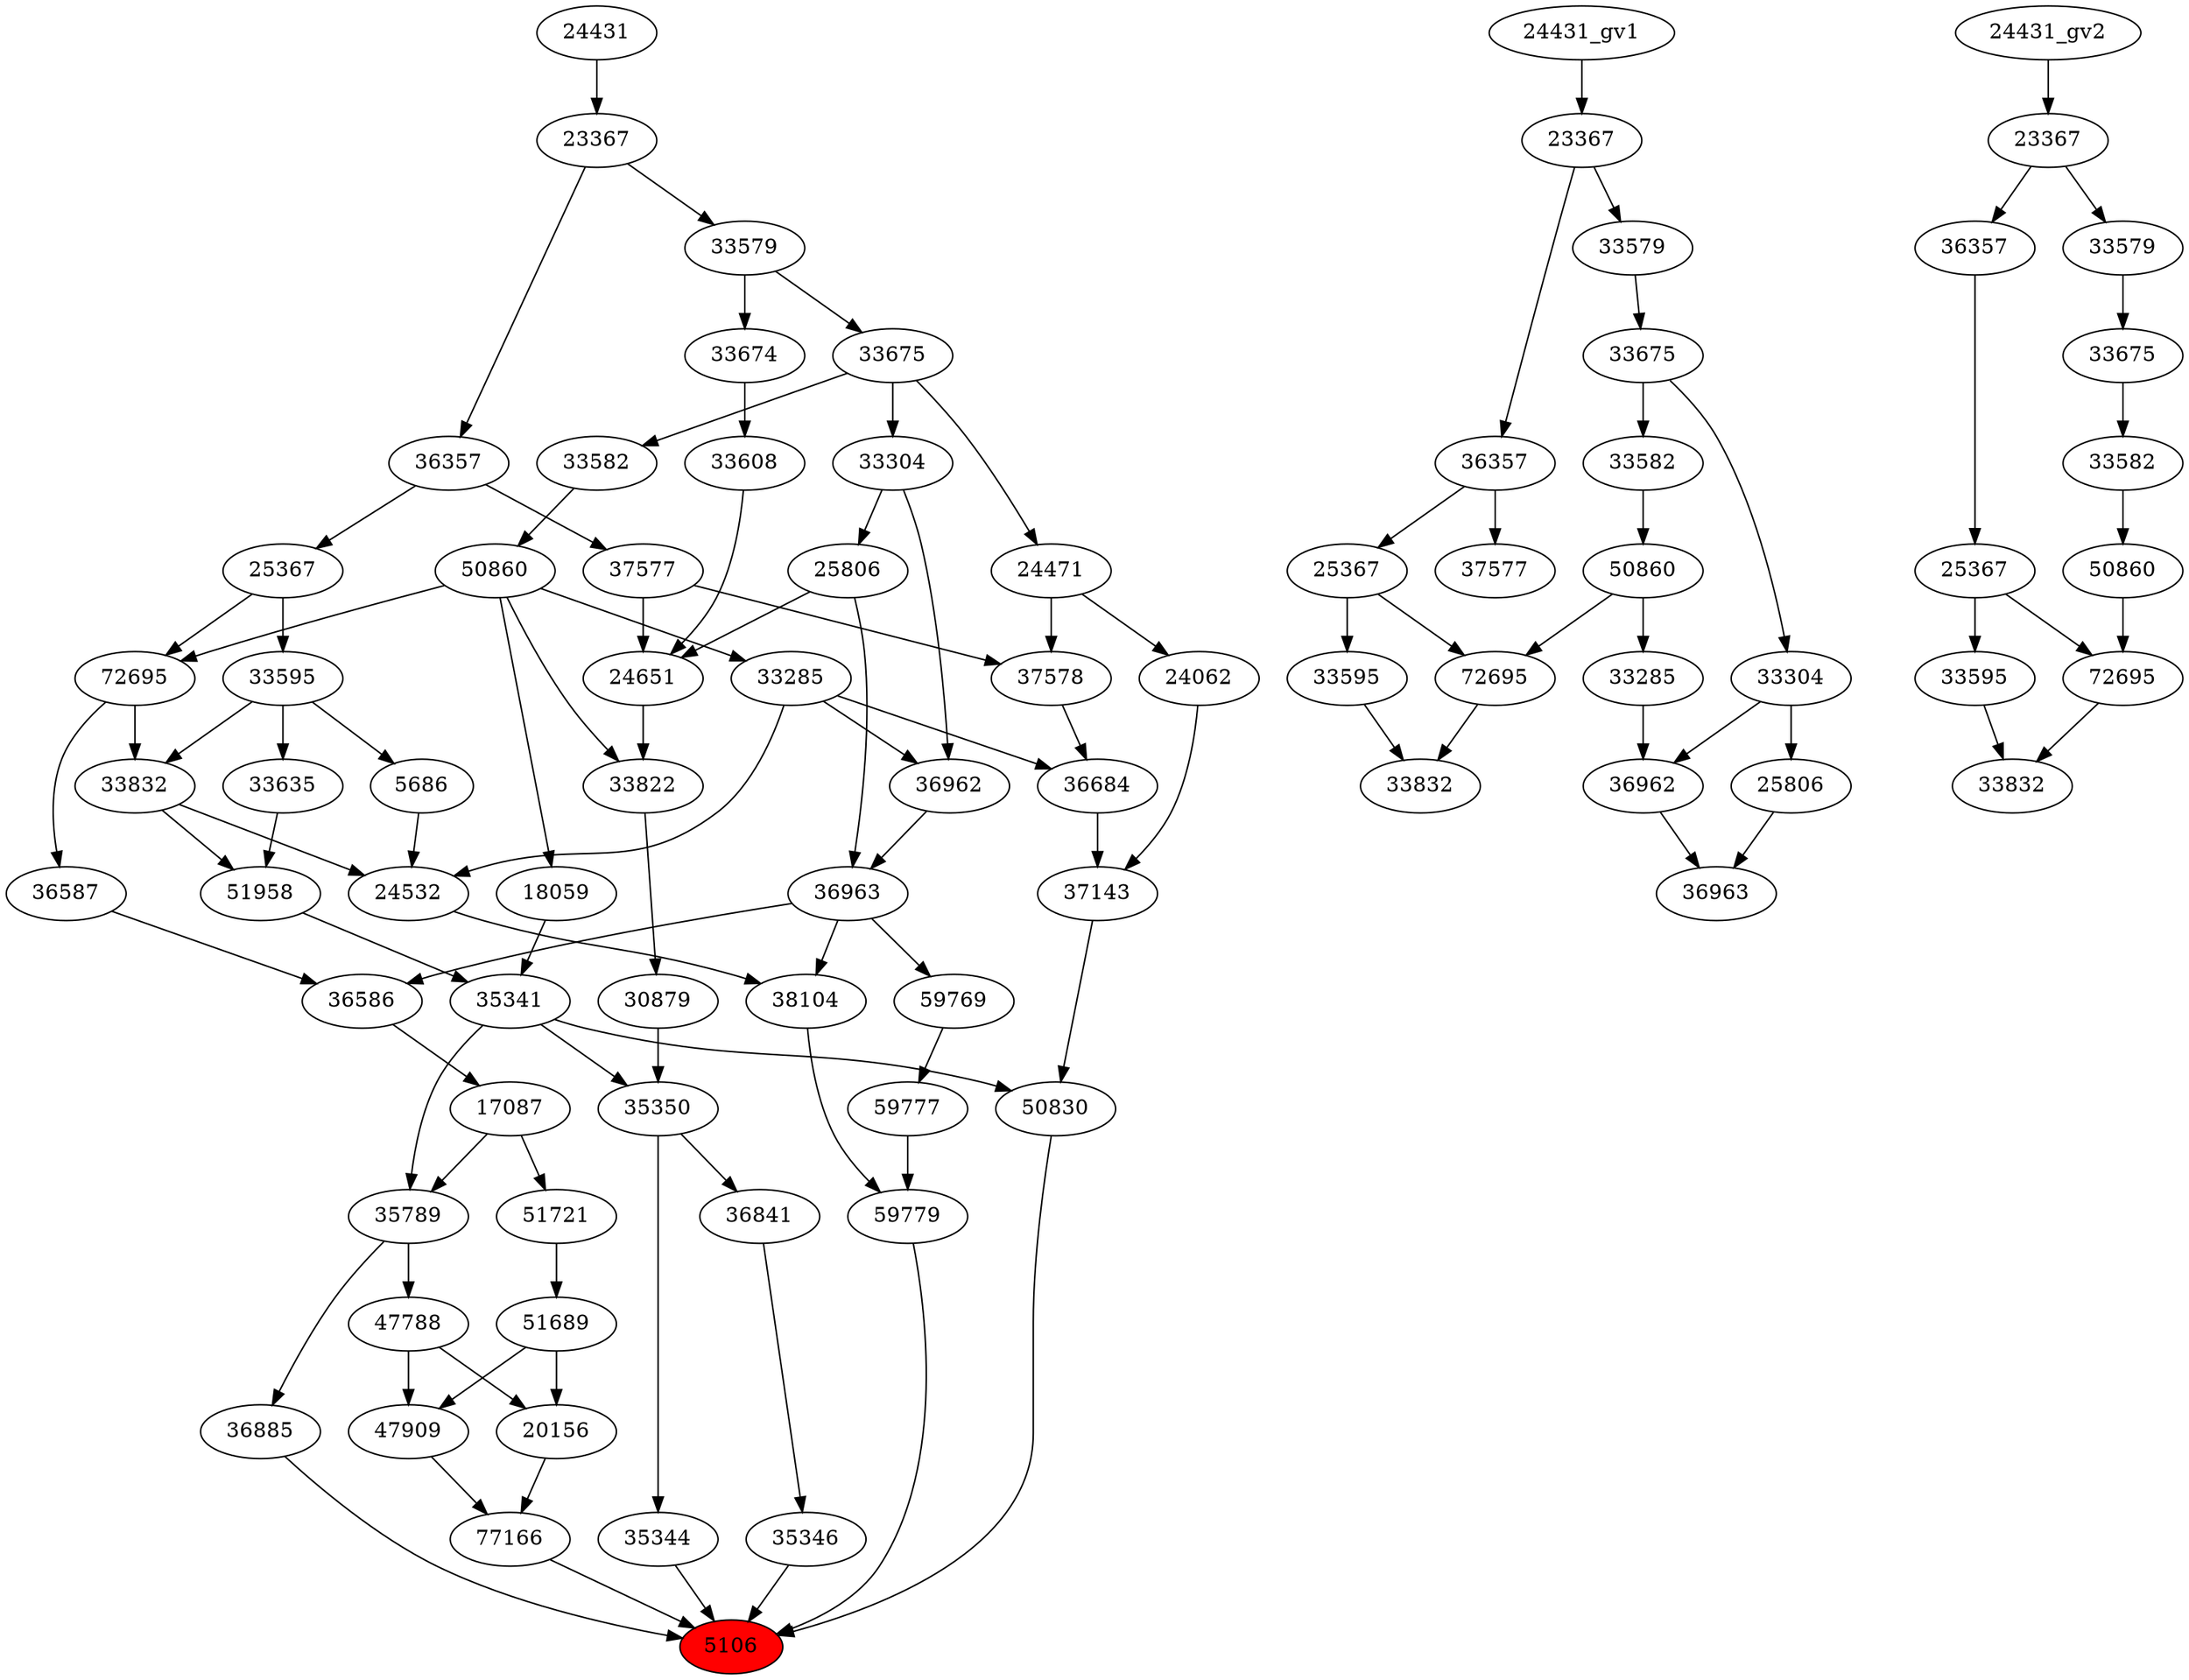 strict digraph root {
	node [label="\N"];
	{
		node [fillcolor="",
			label="\N",
			style=""
		];
		5106		 [fillcolor=red,
			label=5106,
			style=filled];
		50830		 [label=50830];
		50830 -> 5106;
		59779		 [label=59779];
		59779 -> 5106;
		36885		 [label=36885];
		36885 -> 5106;
		35344		 [label=35344];
		35344 -> 5106;
		35346		 [label=35346];
		35346 -> 5106;
		77166		 [label=77166];
		77166 -> 5106;
		35341		 [label=35341];
		35341 -> 50830;
		35789		 [label=35789];
		35341 -> 35789;
		35350		 [label=35350];
		35341 -> 35350;
		37143		 [label=37143];
		37143 -> 50830;
		59777		 [label=59777];
		59777 -> 59779;
		38104		 [label=38104];
		38104 -> 59779;
		35789 -> 36885;
		47788		 [label=47788];
		35789 -> 47788;
		35350 -> 35344;
		36841		 [label=36841];
		35350 -> 36841;
		36841 -> 35346;
		20156		 [label=20156];
		20156 -> 77166;
		47909		 [label=47909];
		47909 -> 77166;
		51958		 [label=51958];
		51958 -> 35341;
		18059		 [label=18059];
		18059 -> 35341;
		36684		 [label=36684];
		36684 -> 37143;
		24062		 [label=24062];
		24062 -> 37143;
		59769		 [label=59769];
		59769 -> 59777;
		24532		 [label=24532];
		24532 -> 38104;
		36963		 [label=36963];
		36963 -> 38104;
		36963 -> 59769;
		36586		 [label=36586];
		36963 -> 36586;
		17087		 [label=17087];
		17087 -> 35789;
		51721		 [label=51721];
		17087 -> 51721;
		30879		 [label=30879];
		30879 -> 35350;
		47788 -> 20156;
		47788 -> 47909;
		51689		 [label=51689];
		51689 -> 20156;
		51689 -> 47909;
		33832		 [label=33832];
		33832 -> 51958;
		33832 -> 24532;
		33635		 [label=33635];
		33635 -> 51958;
		50860		 [label=50860];
		50860 -> 18059;
		33285		 [label=33285];
		50860 -> 33285;
		33822		 [label=33822];
		50860 -> 33822;
		72695		 [label=72695];
		50860 -> 72695;
		33285 -> 36684;
		33285 -> 24532;
		36962		 [label=36962];
		33285 -> 36962;
		37578		 [label=37578];
		37578 -> 36684;
		24471		 [label=24471];
		24471 -> 24062;
		24471 -> 37578;
		5686		 [label=5686];
		5686 -> 24532;
		36962 -> 36963;
		25806		 [label=25806];
		25806 -> 36963;
		24651		 [label=24651];
		25806 -> 24651;
		36586 -> 17087;
		33822 -> 30879;
		51721 -> 51689;
		72695 -> 33832;
		36587		 [label=36587];
		72695 -> 36587;
		33595		 [label=33595];
		33595 -> 33832;
		33595 -> 33635;
		33595 -> 5686;
		33582		 [label=33582];
		33582 -> 50860;
		37577		 [label=37577];
		37577 -> 37578;
		37577 -> 24651;
		33675		 [label=33675];
		33675 -> 24471;
		33675 -> 33582;
		33304		 [label=33304];
		33675 -> 33304;
		33304 -> 36962;
		33304 -> 25806;
		36587 -> 36586;
		24651 -> 33822;
		25367		 [label=25367];
		25367 -> 72695;
		25367 -> 33595;
		36357		 [label=36357];
		36357 -> 37577;
		36357 -> 25367;
		33579		 [label=33579];
		33579 -> 33675;
		33674		 [label=33674];
		33579 -> 33674;
		33608		 [label=33608];
		33608 -> 24651;
		23367		 [label=23367];
		23367 -> 36357;
		23367 -> 33579;
		33674 -> 33608;
		24431		 [label=24431];
		24431 -> 23367;
	}
	{
		node [label="\N"];
		"36963_gv1"		 [label=36963];
		"36962_gv1"		 [label=36962];
		"36962_gv1" -> "36963_gv1";
		"25806_gv1"		 [label=25806];
		"25806_gv1" -> "36963_gv1";
		"33832_gv1"		 [label=33832];
		"72695_gv1"		 [label=72695];
		"72695_gv1" -> "33832_gv1";
		"33595_gv1"		 [label=33595];
		"33595_gv1" -> "33832_gv1";
		"50860_gv1"		 [label=50860];
		"50860_gv1" -> "72695_gv1";
		"33285_gv1"		 [label=33285];
		"50860_gv1" -> "33285_gv1";
		"33582_gv1"		 [label=33582];
		"33582_gv1" -> "50860_gv1";
		"33285_gv1" -> "36962_gv1";
		"33304_gv1"		 [label=33304];
		"33304_gv1" -> "36962_gv1";
		"33304_gv1" -> "25806_gv1";
		"25367_gv1"		 [label=25367];
		"25367_gv1" -> "72695_gv1";
		"25367_gv1" -> "33595_gv1";
		"33675_gv1"		 [label=33675];
		"33675_gv1" -> "33582_gv1";
		"33675_gv1" -> "33304_gv1";
		"37577_gv1"		 [label=37577];
		"36357_gv1"		 [label=36357];
		"36357_gv1" -> "25367_gv1";
		"36357_gv1" -> "37577_gv1";
		"33579_gv1"		 [label=33579];
		"33579_gv1" -> "33675_gv1";
		"23367_gv1"		 [label=23367];
		"23367_gv1" -> "36357_gv1";
		"23367_gv1" -> "33579_gv1";
		"24431_gv1" -> "23367_gv1";
	}
	{
		node [label="\N"];
		"33832_gv2"		 [label=33832];
		"72695_gv2"		 [label=72695];
		"72695_gv2" -> "33832_gv2";
		"33595_gv2"		 [label=33595];
		"33595_gv2" -> "33832_gv2";
		"25367_gv2"		 [label=25367];
		"25367_gv2" -> "72695_gv2";
		"25367_gv2" -> "33595_gv2";
		"50860_gv2"		 [label=50860];
		"50860_gv2" -> "72695_gv2";
		"36357_gv2"		 [label=36357];
		"36357_gv2" -> "25367_gv2";
		"33582_gv2"		 [label=33582];
		"33582_gv2" -> "50860_gv2";
		"23367_gv2"		 [label=23367];
		"23367_gv2" -> "36357_gv2";
		"33579_gv2"		 [label=33579];
		"23367_gv2" -> "33579_gv2";
		"33675_gv2"		 [label=33675];
		"33675_gv2" -> "33582_gv2";
		"24431_gv2" -> "23367_gv2";
		"33579_gv2" -> "33675_gv2";
	}
}
